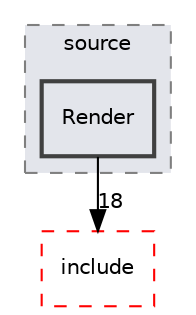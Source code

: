 digraph "C:/__PR00F__/___developing___/projects/PGE/PGE/PURE/source/Render"
{
 // LATEX_PDF_SIZE
  edge [fontname="Helvetica",fontsize="10",labelfontname="Helvetica",labelfontsize="10"];
  node [fontname="Helvetica",fontsize="10",shape=record];
  compound=true
  subgraph clusterdir_5f281b470b6c7040189801da69c0cd0c {
    graph [ bgcolor="#e3e5eb", pencolor="grey50", style="filled,dashed,", label="source", fontname="Helvetica", fontsize="10", URL="dir_5f281b470b6c7040189801da69c0cd0c.html"]
  dir_d08fdddad615194ff3df19e140e5f8e3 [shape=box, label="Render", style="filled,bold,", fillcolor="#e3e5eb", color="grey25", URL="dir_d08fdddad615194ff3df19e140e5f8e3.html"];
  }
  dir_ccce2d9ae343f825e3dbbdb591871300 [shape=box, label="include", style="dashed,", fillcolor="#e3e5eb", color="red", URL="dir_ccce2d9ae343f825e3dbbdb591871300.html"];
  dir_d08fdddad615194ff3df19e140e5f8e3->dir_ccce2d9ae343f825e3dbbdb591871300 [headlabel="18", labeldistance=1.5 headhref="dir_000024_000010.html"];
}
